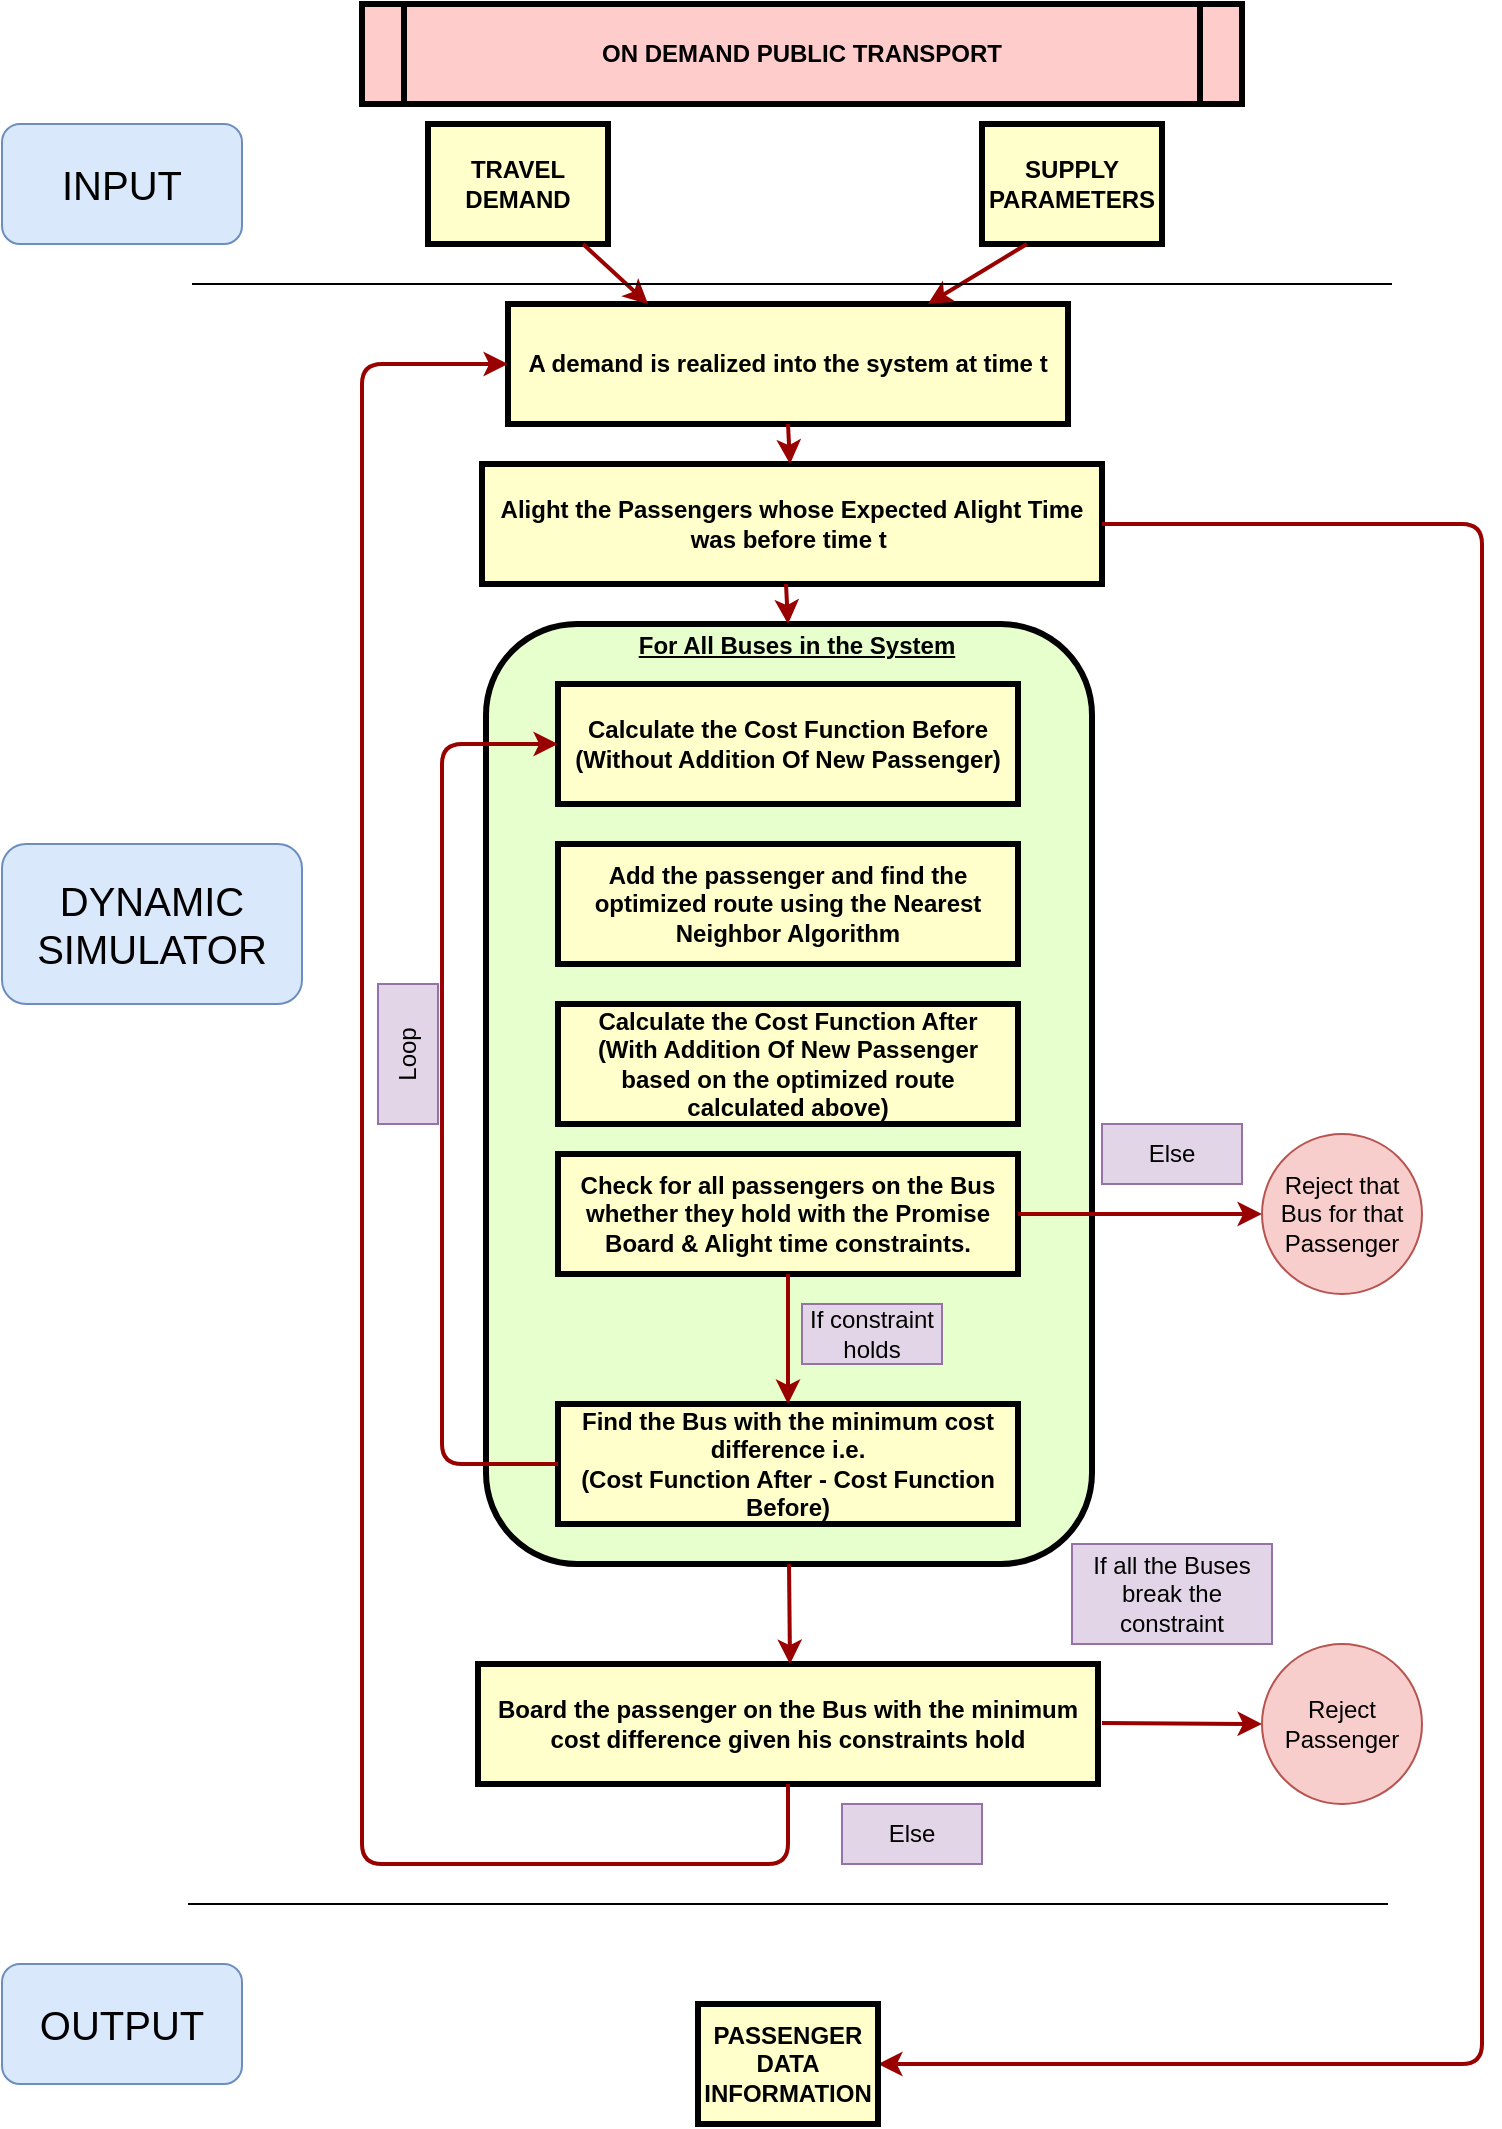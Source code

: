 <mxfile version="13.9.9" type="device"><diagram name="Page-1" id="c7558073-3199-34d8-9f00-42111426c3f3"><mxGraphModel dx="2076" dy="1096" grid="1" gridSize="10" guides="1" tooltips="1" connect="1" arrows="1" fold="1" page="1" pageScale="1" pageWidth="826" pageHeight="1169" background="#ffffff" math="0" shadow="0"><root><mxCell id="0"/><mxCell id="1" parent="0"/><mxCell id="3" value="TRAVEL DEMAND" style="whiteSpace=wrap;align=center;verticalAlign=middle;fontStyle=1;strokeWidth=3;fillColor=#FFFFCC" parent="1" vertex="1"><mxGeometry x="233" y="70" width="90" height="60" as="geometry"/></mxCell><mxCell id="6" value="&lt;p style=&quot;margin: 0px ; margin-top: 4px ; text-align: center ; text-decoration: underline&quot;&gt;&lt;/p&gt;&lt;p style=&quot;margin: 0px ; margin-left: 8px&quot;&gt;&lt;u&gt;For All Buses in the System&lt;/u&gt;&lt;/p&gt;&lt;p style=&quot;margin: 0px ; margin-left: 8px&quot;&gt;&lt;u&gt;&lt;br&gt;&lt;/u&gt;&lt;/p&gt;" style="verticalAlign=middle;align=center;overflow=fill;fontSize=12;fontFamily=Helvetica;html=1;rounded=1;fontStyle=1;strokeWidth=3;fillColor=#E6FFCC" parent="1" vertex="1"><mxGeometry x="262" y="320" width="303" height="470" as="geometry"/></mxCell><mxCell id="12" value="SUPPLY PARAMETERS" style="whiteSpace=wrap;align=center;verticalAlign=middle;fontStyle=1;strokeWidth=3;fillColor=#FFFFCC" parent="1" vertex="1"><mxGeometry x="510" y="70.0" width="90" height="60" as="geometry"/></mxCell><mxCell id="13" value="Calculate the Cost Function Before&#10;(Without Addition Of New Passenger)" style="whiteSpace=wrap;align=center;verticalAlign=middle;fontStyle=1;strokeWidth=3;fillColor=#FFFFCC" parent="1" vertex="1"><mxGeometry x="298" y="350" width="230" height="60" as="geometry"/></mxCell><mxCell id="14" value="A demand is realized into the system at time t" style="whiteSpace=wrap;align=center;verticalAlign=middle;fontStyle=1;strokeWidth=3;fillColor=#FFFFCC" parent="1" vertex="1"><mxGeometry x="273" y="160" width="280" height="60" as="geometry"/></mxCell><mxCell id="15" value="Board the passenger on the Bus with the minimum cost difference given his constraints hold" style="whiteSpace=wrap;align=center;verticalAlign=middle;fontStyle=1;strokeWidth=3;fillColor=#FFFFCC" parent="1" vertex="1"><mxGeometry x="258" y="840" width="310" height="60" as="geometry"/></mxCell><mxCell id="36" value="" style="edgeStyle=none;noEdgeStyle=1;strokeColor=#990000;strokeWidth=2;entryX=0.25;entryY=0;entryDx=0;entryDy=0;" parent="1" source="3" target="14" edge="1"><mxGeometry width="100" height="100" relative="1" as="geometry"><mxPoint x="20" y="250" as="sourcePoint"/><mxPoint x="370" y="200" as="targetPoint"/></mxGeometry></mxCell><mxCell id="fb7hYIiFfIxEwNPfDDBK-99" value="ON DEMAND PUBLIC TRANSPORT" style="shape=process;whiteSpace=wrap;align=center;verticalAlign=middle;size=0.048;fontStyle=1;strokeWidth=3;fillColor=#FFCCCC" vertex="1" parent="1"><mxGeometry x="200" y="10" width="440" height="50" as="geometry"/></mxCell><mxCell id="fb7hYIiFfIxEwNPfDDBK-103" value="" style="edgeStyle=none;noEdgeStyle=1;strokeColor=#990000;strokeWidth=2;exitX=0.25;exitY=1;exitDx=0;exitDy=0;entryX=0.75;entryY=0;entryDx=0;entryDy=0;" edge="1" parent="1" source="12" target="14"><mxGeometry width="100" height="100" relative="1" as="geometry"><mxPoint x="389.997" y="170" as="sourcePoint"/><mxPoint x="479.14" y="184" as="targetPoint"/></mxGeometry></mxCell><mxCell id="fb7hYIiFfIxEwNPfDDBK-106" value="Calculate the Cost Function After&#10;(With Addition Of New Passenger based on the optimized route calculated above)" style="whiteSpace=wrap;align=center;verticalAlign=middle;fontStyle=1;strokeWidth=3;fillColor=#FFFFCC" vertex="1" parent="1"><mxGeometry x="298" y="510" width="230" height="60" as="geometry"/></mxCell><mxCell id="fb7hYIiFfIxEwNPfDDBK-107" value="Add the passenger and find the optimized route using the Nearest Neighbor Algorithm" style="whiteSpace=wrap;align=center;verticalAlign=middle;fontStyle=1;strokeWidth=3;fillColor=#FFFFCC" vertex="1" parent="1"><mxGeometry x="298" y="430" width="230" height="60" as="geometry"/></mxCell><mxCell id="fb7hYIiFfIxEwNPfDDBK-112" value="Find the Bus with the minimum cost difference i.e.&#10;(Cost Function After - Cost Function Before)" style="whiteSpace=wrap;align=center;verticalAlign=middle;fontStyle=1;strokeWidth=3;fillColor=#FFFFCC" vertex="1" parent="1"><mxGeometry x="298" y="710" width="230" height="60" as="geometry"/></mxCell><mxCell id="fb7hYIiFfIxEwNPfDDBK-114" value="" style="endArrow=none;html=1;" edge="1" parent="1"><mxGeometry width="50" height="50" relative="1" as="geometry"><mxPoint x="115" y="150" as="sourcePoint"/><mxPoint x="715" y="150" as="targetPoint"/></mxGeometry></mxCell><mxCell id="fb7hYIiFfIxEwNPfDDBK-119" value="&lt;font style=&quot;font-size: 20px&quot;&gt;INPUT&lt;/font&gt;" style="rounded=1;whiteSpace=wrap;html=1;fillColor=#dae8fc;strokeColor=#6c8ebf;" vertex="1" parent="1"><mxGeometry x="20" y="70" width="120" height="60" as="geometry"/></mxCell><mxCell id="fb7hYIiFfIxEwNPfDDBK-120" value="&lt;font style=&quot;font-size: 20px&quot;&gt;DYNAMIC SIMULATOR&lt;/font&gt;" style="rounded=1;whiteSpace=wrap;html=1;fillColor=#dae8fc;strokeColor=#6c8ebf;" vertex="1" parent="1"><mxGeometry x="20" y="430" width="150" height="80" as="geometry"/></mxCell><mxCell id="fb7hYIiFfIxEwNPfDDBK-121" value="" style="edgeStyle=none;noEdgeStyle=1;strokeColor=#990000;strokeWidth=2;exitX=0.5;exitY=1;exitDx=0;exitDy=0;" edge="1" parent="1" source="6"><mxGeometry width="100" height="100" relative="1" as="geometry"><mxPoint x="413" y="670" as="sourcePoint"/><mxPoint x="414" y="840" as="targetPoint"/></mxGeometry></mxCell><mxCell id="fb7hYIiFfIxEwNPfDDBK-122" value="" style="endArrow=none;html=1;" edge="1" parent="1"><mxGeometry width="50" height="50" relative="1" as="geometry"><mxPoint x="113" y="960" as="sourcePoint"/><mxPoint x="713" y="960" as="targetPoint"/></mxGeometry></mxCell><mxCell id="fb7hYIiFfIxEwNPfDDBK-123" value="&lt;font style=&quot;font-size: 20px&quot;&gt;OUTPUT&lt;/font&gt;" style="rounded=1;whiteSpace=wrap;html=1;fillColor=#dae8fc;strokeColor=#6c8ebf;" vertex="1" parent="1"><mxGeometry x="20" y="990" width="120" height="60" as="geometry"/></mxCell><mxCell id="fb7hYIiFfIxEwNPfDDBK-124" value="Check for all passengers on the Bus whether they hold with the Promise Board &amp; Alight time constraints." style="whiteSpace=wrap;align=center;verticalAlign=middle;fontStyle=1;strokeWidth=3;fillColor=#FFFFCC" vertex="1" parent="1"><mxGeometry x="298" y="585" width="230" height="60" as="geometry"/></mxCell><mxCell id="fb7hYIiFfIxEwNPfDDBK-125" value="" style="edgeStyle=none;noEdgeStyle=1;strokeColor=#990000;strokeWidth=2;exitX=1;exitY=0.5;exitDx=0;exitDy=0;" edge="1" parent="1" source="fb7hYIiFfIxEwNPfDDBK-124"><mxGeometry width="100" height="100" relative="1" as="geometry"><mxPoint x="423.5" y="750" as="sourcePoint"/><mxPoint x="650" y="615" as="targetPoint"/></mxGeometry></mxCell><mxCell id="fb7hYIiFfIxEwNPfDDBK-126" value="" style="ellipse;whiteSpace=wrap;html=1;aspect=fixed;fillColor=#f8cecc;strokeColor=#b85450;" vertex="1" parent="1"><mxGeometry x="650" y="575" width="80" height="80" as="geometry"/></mxCell><mxCell id="fb7hYIiFfIxEwNPfDDBK-127" value="" style="edgeStyle=none;noEdgeStyle=1;strokeColor=#990000;strokeWidth=2;exitX=0.5;exitY=1;exitDx=0;exitDy=0;entryX=0.5;entryY=0;entryDx=0;entryDy=0;" edge="1" parent="1" source="fb7hYIiFfIxEwNPfDDBK-124" target="fb7hYIiFfIxEwNPfDDBK-112"><mxGeometry width="100" height="100" relative="1" as="geometry"><mxPoint x="538" y="625" as="sourcePoint"/><mxPoint x="650" y="625" as="targetPoint"/></mxGeometry></mxCell><mxCell id="fb7hYIiFfIxEwNPfDDBK-128" value="If constraint holds" style="text;html=1;strokeColor=#9673a6;fillColor=#e1d5e7;align=center;verticalAlign=middle;whiteSpace=wrap;rounded=0;" vertex="1" parent="1"><mxGeometry x="420" y="660" width="70" height="30" as="geometry"/></mxCell><mxCell id="fb7hYIiFfIxEwNPfDDBK-129" value="Else" style="text;html=1;strokeColor=#9673a6;fillColor=#e1d5e7;align=center;verticalAlign=middle;whiteSpace=wrap;rounded=0;" vertex="1" parent="1"><mxGeometry x="570" y="570" width="70" height="30" as="geometry"/></mxCell><mxCell id="fb7hYIiFfIxEwNPfDDBK-130" value="Reject that Bus for that Passenger" style="text;html=1;strokeColor=none;fillColor=none;align=center;verticalAlign=middle;whiteSpace=wrap;rounded=0;" vertex="1" parent="1"><mxGeometry x="655" y="600" width="70" height="30" as="geometry"/></mxCell><mxCell id="fb7hYIiFfIxEwNPfDDBK-132" value="" style="edgeStyle=none;noEdgeStyle=1;strokeColor=#990000;strokeWidth=2;exitX=1;exitY=0.5;exitDx=0;exitDy=0;" edge="1" parent="1"><mxGeometry width="100" height="100" relative="1" as="geometry"><mxPoint x="570" y="869.5" as="sourcePoint"/><mxPoint x="650" y="870" as="targetPoint"/></mxGeometry></mxCell><mxCell id="fb7hYIiFfIxEwNPfDDBK-133" value="" style="ellipse;whiteSpace=wrap;html=1;aspect=fixed;fillColor=#f8cecc;strokeColor=#b85450;" vertex="1" parent="1"><mxGeometry x="650" y="830" width="80" height="80" as="geometry"/></mxCell><mxCell id="fb7hYIiFfIxEwNPfDDBK-134" value="Reject Passenger" style="text;html=1;strokeColor=none;fillColor=none;align=center;verticalAlign=middle;whiteSpace=wrap;rounded=0;" vertex="1" parent="1"><mxGeometry x="655" y="855" width="70" height="30" as="geometry"/></mxCell><mxCell id="fb7hYIiFfIxEwNPfDDBK-135" value="If all the Buses break the constraint" style="text;html=1;strokeColor=#9673a6;fillColor=#e1d5e7;align=center;verticalAlign=middle;whiteSpace=wrap;rounded=0;" vertex="1" parent="1"><mxGeometry x="555" y="780" width="100" height="50" as="geometry"/></mxCell><mxCell id="fb7hYIiFfIxEwNPfDDBK-136" value="Else" style="text;html=1;strokeColor=#9673a6;fillColor=#e1d5e7;align=center;verticalAlign=middle;whiteSpace=wrap;rounded=0;" vertex="1" parent="1"><mxGeometry x="440" y="910" width="70" height="30" as="geometry"/></mxCell><mxCell id="fb7hYIiFfIxEwNPfDDBK-137" value="" style="edgeStyle=none;noEdgeStyle=1;strokeColor=#990000;strokeWidth=2;exitX=0.5;exitY=1;exitDx=0;exitDy=0;entryX=0;entryY=0.5;entryDx=0;entryDy=0;" edge="1" parent="1" source="15" target="14"><mxGeometry width="100" height="100" relative="1" as="geometry"><mxPoint x="423.5" y="800" as="sourcePoint"/><mxPoint x="160" y="180" as="targetPoint"/><Array as="points"><mxPoint x="413" y="940"/><mxPoint x="200" y="940"/><mxPoint x="200" y="190"/></Array></mxGeometry></mxCell><mxCell id="fb7hYIiFfIxEwNPfDDBK-139" value="Alight the Passengers whose Expected Alight Time was before time t " style="whiteSpace=wrap;align=center;verticalAlign=middle;fontStyle=1;strokeWidth=3;fillColor=#FFFFCC" vertex="1" parent="1"><mxGeometry x="260" y="240" width="310" height="60" as="geometry"/></mxCell><mxCell id="fb7hYIiFfIxEwNPfDDBK-141" value="" style="edgeStyle=none;noEdgeStyle=1;strokeColor=#990000;strokeWidth=2;exitX=0.5;exitY=1;exitDx=0;exitDy=0;" edge="1" parent="1"><mxGeometry width="100" height="100" relative="1" as="geometry"><mxPoint x="413" y="220" as="sourcePoint"/><mxPoint x="414" y="240" as="targetPoint"/></mxGeometry></mxCell><mxCell id="fb7hYIiFfIxEwNPfDDBK-144" value="" style="edgeStyle=none;noEdgeStyle=1;strokeColor=#990000;strokeWidth=2;exitX=0.5;exitY=1;exitDx=0;exitDy=0;" edge="1" parent="1"><mxGeometry width="100" height="100" relative="1" as="geometry"><mxPoint x="412" y="300" as="sourcePoint"/><mxPoint x="413" y="320.0" as="targetPoint"/></mxGeometry></mxCell><mxCell id="fb7hYIiFfIxEwNPfDDBK-146" value="" style="edgeStyle=none;noEdgeStyle=1;strokeColor=#990000;strokeWidth=2;exitX=1;exitY=0.5;exitDx=0;exitDy=0;entryX=1;entryY=0.5;entryDx=0;entryDy=0;" edge="1" parent="1" source="fb7hYIiFfIxEwNPfDDBK-139" target="fb7hYIiFfIxEwNPfDDBK-147"><mxGeometry width="100" height="100" relative="1" as="geometry"><mxPoint x="320.5" y="140" as="sourcePoint"/><mxPoint x="480" y="1040" as="targetPoint"/><Array as="points"><mxPoint x="760" y="270"/><mxPoint x="760" y="1040"/></Array></mxGeometry></mxCell><mxCell id="fb7hYIiFfIxEwNPfDDBK-147" value="PASSENGER DATA INFORMATION" style="whiteSpace=wrap;align=center;verticalAlign=middle;fontStyle=1;strokeWidth=3;fillColor=#FFFFCC" vertex="1" parent="1"><mxGeometry x="368" y="1010" width="90" height="60" as="geometry"/></mxCell><mxCell id="fb7hYIiFfIxEwNPfDDBK-148" value="" style="edgeStyle=none;noEdgeStyle=1;strokeColor=#990000;strokeWidth=2;exitX=0;exitY=0.5;exitDx=0;exitDy=0;entryX=0;entryY=0.5;entryDx=0;entryDy=0;" edge="1" parent="1" source="fb7hYIiFfIxEwNPfDDBK-112" target="13"><mxGeometry width="100" height="100" relative="1" as="geometry"><mxPoint x="538" y="625" as="sourcePoint"/><mxPoint x="240" y="380" as="targetPoint"/><Array as="points"><mxPoint x="240" y="740"/><mxPoint x="240" y="380"/></Array></mxGeometry></mxCell><mxCell id="fb7hYIiFfIxEwNPfDDBK-149" value="Loop" style="text;html=1;strokeColor=#9673a6;fillColor=#e1d5e7;align=center;verticalAlign=middle;whiteSpace=wrap;rounded=0;rotation=-90;" vertex="1" parent="1"><mxGeometry x="188" y="520" width="70" height="30" as="geometry"/></mxCell></root></mxGraphModel></diagram></mxfile>